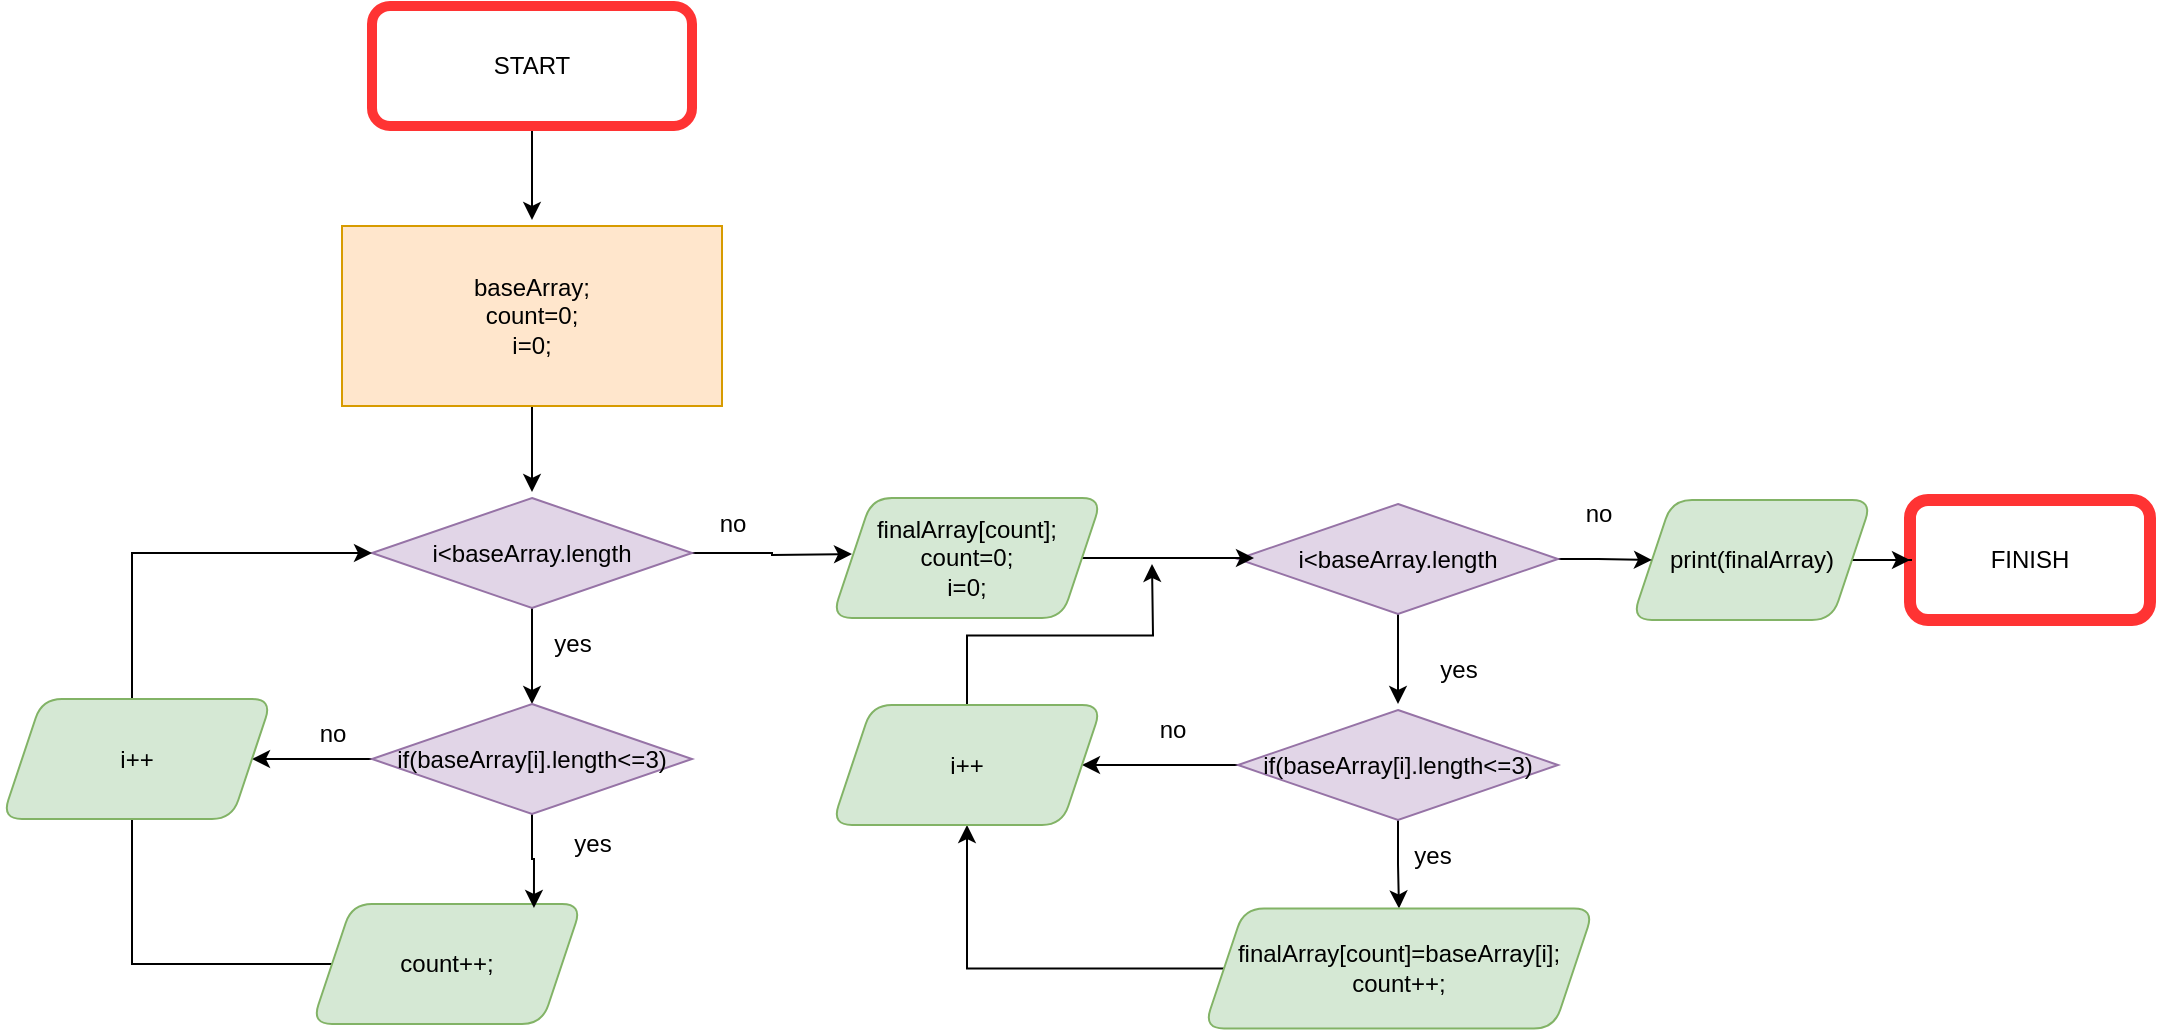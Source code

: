 <mxfile version="20.2.2" type="device"><diagram id="D4GfPXr9P9a1JHF9CI_y" name="Page-1"><mxGraphModel dx="595" dy="789" grid="1" gridSize="10" guides="1" tooltips="1" connect="1" arrows="1" fold="1" page="1" pageScale="1" pageWidth="827" pageHeight="1169" math="0" shadow="0"><root><mxCell id="0"/><mxCell id="1" parent="0"/><mxCell id="fBpGF7Ltkav53cW8waeO-4" value="" style="edgeStyle=orthogonalEdgeStyle;rounded=0;orthogonalLoop=1;jettySize=auto;html=1;" edge="1" parent="1" source="fBpGF7Ltkav53cW8waeO-5"><mxGeometry relative="1" as="geometry"><mxPoint x="1210" y="418" as="targetPoint"/></mxGeometry></mxCell><mxCell id="fBpGF7Ltkav53cW8waeO-5" value="START" style="rounded=1;whiteSpace=wrap;html=1;strokeColor=#FF3333;strokeWidth=5;" vertex="1" parent="1"><mxGeometry x="1130" y="311" width="160" height="60" as="geometry"/></mxCell><mxCell id="fBpGF7Ltkav53cW8waeO-6" style="edgeStyle=orthogonalEdgeStyle;rounded=0;orthogonalLoop=1;jettySize=auto;html=1;exitX=0.5;exitY=1;exitDx=0;exitDy=0;" edge="1" parent="1" source="fBpGF7Ltkav53cW8waeO-7"><mxGeometry relative="1" as="geometry"><mxPoint x="1210" y="554" as="targetPoint"/></mxGeometry></mxCell><mxCell id="fBpGF7Ltkav53cW8waeO-7" value="baseArray;&lt;br&gt;count=0;&lt;br&gt;i=0;" style="whiteSpace=wrap;html=1;strokeColor=#d79b00;strokeWidth=1;fillColor=#ffe6cc;" vertex="1" parent="1"><mxGeometry x="1115" y="421" width="190" height="90" as="geometry"/></mxCell><mxCell id="fBpGF7Ltkav53cW8waeO-29" value="FINISH" style="whiteSpace=wrap;html=1;rounded=1;strokeColor=#FF3333;strokeWidth=6;" vertex="1" parent="1"><mxGeometry x="1899" y="558" width="120" height="60" as="geometry"/></mxCell><mxCell id="fBpGF7Ltkav53cW8waeO-37" style="edgeStyle=orthogonalEdgeStyle;rounded=0;orthogonalLoop=1;jettySize=auto;html=1;exitX=0.5;exitY=1;exitDx=0;exitDy=0;fontSize=12;" edge="1" parent="1" source="fBpGF7Ltkav53cW8waeO-35"><mxGeometry relative="1" as="geometry"><mxPoint x="1210" y="660" as="targetPoint"/></mxGeometry></mxCell><mxCell id="fBpGF7Ltkav53cW8waeO-41" style="edgeStyle=orthogonalEdgeStyle;rounded=0;orthogonalLoop=1;jettySize=auto;html=1;exitX=1;exitY=0.5;exitDx=0;exitDy=0;fontSize=12;" edge="1" parent="1" source="fBpGF7Ltkav53cW8waeO-35"><mxGeometry relative="1" as="geometry"><mxPoint x="1370" y="585" as="targetPoint"/></mxGeometry></mxCell><mxCell id="fBpGF7Ltkav53cW8waeO-35" value="i&amp;lt;baseArray.length" style="rhombus;whiteSpace=wrap;html=1;fillColor=#e1d5e7;strokeColor=#9673a6;strokeWidth=1;" vertex="1" parent="1"><mxGeometry x="1130" y="557" width="160" height="55" as="geometry"/></mxCell><mxCell id="fBpGF7Ltkav53cW8waeO-69" style="edgeStyle=orthogonalEdgeStyle;rounded=0;orthogonalLoop=1;jettySize=auto;html=1;entryX=0;entryY=0.5;entryDx=0;entryDy=0;fontSize=12;" edge="1" parent="1" source="fBpGF7Ltkav53cW8waeO-36" target="fBpGF7Ltkav53cW8waeO-29"><mxGeometry relative="1" as="geometry"/></mxCell><mxCell id="fBpGF7Ltkav53cW8waeO-36" value="print(finalArray)" style="shape=parallelogram;perimeter=parallelogramPerimeter;whiteSpace=wrap;html=1;fixedSize=1;rounded=1;fillColor=#d5e8d4;strokeColor=#82b366;" vertex="1" parent="1"><mxGeometry x="1760" y="558" width="120" height="60" as="geometry"/></mxCell><mxCell id="fBpGF7Ltkav53cW8waeO-39" style="edgeStyle=orthogonalEdgeStyle;rounded=0;orthogonalLoop=1;jettySize=auto;html=1;entryX=0;entryY=0.5;entryDx=0;entryDy=0;fontSize=12;exitX=0;exitY=0.5;exitDx=0;exitDy=0;" edge="1" parent="1" source="fBpGF7Ltkav53cW8waeO-38" target="fBpGF7Ltkav53cW8waeO-35"><mxGeometry relative="1" as="geometry"><Array as="points"><mxPoint x="1010" y="790"/><mxPoint x="1010" y="585"/></Array></mxGeometry></mxCell><mxCell id="fBpGF7Ltkav53cW8waeO-38" value="count++;" style="shape=parallelogram;perimeter=parallelogramPerimeter;whiteSpace=wrap;html=1;fixedSize=1;rounded=1;fillColor=#d5e8d4;strokeColor=#82b366;" vertex="1" parent="1"><mxGeometry x="1100" y="760" width="135" height="60" as="geometry"/></mxCell><mxCell id="fBpGF7Ltkav53cW8waeO-40" value="yes" style="text;html=1;align=center;verticalAlign=middle;resizable=0;points=[];autosize=1;strokeColor=none;fillColor=none;fontSize=12;" vertex="1" parent="1"><mxGeometry x="1210" y="615" width="40" height="30" as="geometry"/></mxCell><mxCell id="fBpGF7Ltkav53cW8waeO-42" value="no" style="text;html=1;align=center;verticalAlign=middle;resizable=0;points=[];autosize=1;strokeColor=none;fillColor=none;fontSize=12;" vertex="1" parent="1"><mxGeometry x="1290" y="555" width="40" height="30" as="geometry"/></mxCell><mxCell id="fBpGF7Ltkav53cW8waeO-45" style="edgeStyle=orthogonalEdgeStyle;rounded=0;orthogonalLoop=1;jettySize=auto;html=1;entryX=0.822;entryY=0.033;entryDx=0;entryDy=0;entryPerimeter=0;fontSize=12;" edge="1" parent="1" source="fBpGF7Ltkav53cW8waeO-43" target="fBpGF7Ltkav53cW8waeO-38"><mxGeometry relative="1" as="geometry"/></mxCell><mxCell id="fBpGF7Ltkav53cW8waeO-46" style="edgeStyle=orthogonalEdgeStyle;rounded=0;orthogonalLoop=1;jettySize=auto;html=1;exitX=0;exitY=0.5;exitDx=0;exitDy=0;fontSize=12;entryX=1;entryY=0.5;entryDx=0;entryDy=0;" edge="1" parent="1" source="fBpGF7Ltkav53cW8waeO-43" target="fBpGF7Ltkav53cW8waeO-49"><mxGeometry relative="1" as="geometry"><mxPoint x="1110" y="688" as="targetPoint"/></mxGeometry></mxCell><mxCell id="fBpGF7Ltkav53cW8waeO-43" value="if(baseArray[i].length&amp;lt;=3)" style="rhombus;whiteSpace=wrap;html=1;fillColor=#e1d5e7;strokeColor=#9673a6;strokeWidth=1;" vertex="1" parent="1"><mxGeometry x="1130" y="660" width="160" height="55" as="geometry"/></mxCell><mxCell id="fBpGF7Ltkav53cW8waeO-47" value="yes" style="text;html=1;align=center;verticalAlign=middle;resizable=0;points=[];autosize=1;strokeColor=none;fillColor=none;fontSize=12;" vertex="1" parent="1"><mxGeometry x="1220" y="715" width="40" height="30" as="geometry"/></mxCell><mxCell id="fBpGF7Ltkav53cW8waeO-48" value="no" style="text;html=1;align=center;verticalAlign=middle;resizable=0;points=[];autosize=1;strokeColor=none;fillColor=none;fontSize=12;" vertex="1" parent="1"><mxGeometry x="1090" y="660" width="40" height="30" as="geometry"/></mxCell><mxCell id="fBpGF7Ltkav53cW8waeO-49" value="i++" style="shape=parallelogram;perimeter=parallelogramPerimeter;whiteSpace=wrap;html=1;fixedSize=1;rounded=1;fillColor=#d5e8d4;strokeColor=#82b366;" vertex="1" parent="1"><mxGeometry x="945" y="657.5" width="135" height="60" as="geometry"/></mxCell><mxCell id="fBpGF7Ltkav53cW8waeO-55" style="edgeStyle=orthogonalEdgeStyle;rounded=0;orthogonalLoop=1;jettySize=auto;html=1;fontSize=12;" edge="1" parent="1" source="fBpGF7Ltkav53cW8waeO-50"><mxGeometry relative="1" as="geometry"><mxPoint x="1643" y="660" as="targetPoint"/></mxGeometry></mxCell><mxCell id="fBpGF7Ltkav53cW8waeO-68" style="edgeStyle=orthogonalEdgeStyle;rounded=0;orthogonalLoop=1;jettySize=auto;html=1;fontSize=12;" edge="1" parent="1" source="fBpGF7Ltkav53cW8waeO-50" target="fBpGF7Ltkav53cW8waeO-36"><mxGeometry relative="1" as="geometry"/></mxCell><mxCell id="fBpGF7Ltkav53cW8waeO-50" value="i&amp;lt;baseArray.length" style="rhombus;whiteSpace=wrap;html=1;fillColor=#e1d5e7;strokeColor=#9673a6;strokeWidth=1;" vertex="1" parent="1"><mxGeometry x="1563" y="560" width="160" height="55" as="geometry"/></mxCell><mxCell id="fBpGF7Ltkav53cW8waeO-61" style="edgeStyle=orthogonalEdgeStyle;rounded=0;orthogonalLoop=1;jettySize=auto;html=1;fontSize=12;" edge="1" parent="1" source="fBpGF7Ltkav53cW8waeO-51" target="fBpGF7Ltkav53cW8waeO-59"><mxGeometry relative="1" as="geometry"/></mxCell><mxCell id="fBpGF7Ltkav53cW8waeO-62" style="edgeStyle=orthogonalEdgeStyle;rounded=0;orthogonalLoop=1;jettySize=auto;html=1;entryX=1;entryY=0.5;entryDx=0;entryDy=0;fontSize=12;" edge="1" parent="1" source="fBpGF7Ltkav53cW8waeO-51" target="fBpGF7Ltkav53cW8waeO-60"><mxGeometry relative="1" as="geometry"/></mxCell><mxCell id="fBpGF7Ltkav53cW8waeO-51" value="if(baseArray[i].length&amp;lt;=3)" style="rhombus;whiteSpace=wrap;html=1;fillColor=#e1d5e7;strokeColor=#9673a6;strokeWidth=1;" vertex="1" parent="1"><mxGeometry x="1563" y="663" width="160" height="55" as="geometry"/></mxCell><mxCell id="fBpGF7Ltkav53cW8waeO-54" style="edgeStyle=orthogonalEdgeStyle;rounded=0;orthogonalLoop=1;jettySize=auto;html=1;exitX=1;exitY=0.5;exitDx=0;exitDy=0;entryX=0.05;entryY=0.491;entryDx=0;entryDy=0;entryPerimeter=0;fontSize=12;" edge="1" parent="1" source="fBpGF7Ltkav53cW8waeO-52" target="fBpGF7Ltkav53cW8waeO-50"><mxGeometry relative="1" as="geometry"/></mxCell><mxCell id="fBpGF7Ltkav53cW8waeO-52" value="finalArray[count];&lt;br&gt;count=0;&lt;br&gt;i=0;" style="shape=parallelogram;perimeter=parallelogramPerimeter;whiteSpace=wrap;html=1;fixedSize=1;rounded=1;fillColor=#d5e8d4;strokeColor=#82b366;" vertex="1" parent="1"><mxGeometry x="1360" y="557" width="135" height="60" as="geometry"/></mxCell><mxCell id="fBpGF7Ltkav53cW8waeO-56" value="yes" style="text;html=1;align=center;verticalAlign=middle;resizable=0;points=[];autosize=1;strokeColor=none;fillColor=none;fontSize=12;" vertex="1" parent="1"><mxGeometry x="1653" y="627.5" width="40" height="30" as="geometry"/></mxCell><mxCell id="fBpGF7Ltkav53cW8waeO-57" value="no" style="text;html=1;align=center;verticalAlign=middle;resizable=0;points=[];autosize=1;strokeColor=none;fillColor=none;fontSize=12;" vertex="1" parent="1"><mxGeometry x="1723" y="550" width="40" height="30" as="geometry"/></mxCell><mxCell id="fBpGF7Ltkav53cW8waeO-63" style="edgeStyle=orthogonalEdgeStyle;rounded=0;orthogonalLoop=1;jettySize=auto;html=1;entryX=0.5;entryY=1;entryDx=0;entryDy=0;fontSize=12;" edge="1" parent="1" source="fBpGF7Ltkav53cW8waeO-59" target="fBpGF7Ltkav53cW8waeO-60"><mxGeometry relative="1" as="geometry"/></mxCell><mxCell id="fBpGF7Ltkav53cW8waeO-59" value="finalArray[count]=baseArray[i];&lt;br&gt;count++;" style="shape=parallelogram;perimeter=parallelogramPerimeter;whiteSpace=wrap;html=1;fixedSize=1;rounded=1;fillColor=#d5e8d4;strokeColor=#82b366;" vertex="1" parent="1"><mxGeometry x="1546" y="762.25" width="195" height="60" as="geometry"/></mxCell><mxCell id="fBpGF7Ltkav53cW8waeO-65" style="edgeStyle=orthogonalEdgeStyle;rounded=0;orthogonalLoop=1;jettySize=auto;html=1;exitX=0.5;exitY=0;exitDx=0;exitDy=0;fontSize=12;" edge="1" parent="1" source="fBpGF7Ltkav53cW8waeO-60"><mxGeometry relative="1" as="geometry"><mxPoint x="1520" y="590" as="targetPoint"/></mxGeometry></mxCell><mxCell id="fBpGF7Ltkav53cW8waeO-60" value="i++" style="shape=parallelogram;perimeter=parallelogramPerimeter;whiteSpace=wrap;html=1;fixedSize=1;rounded=1;fillColor=#d5e8d4;strokeColor=#82b366;" vertex="1" parent="1"><mxGeometry x="1360" y="660.5" width="135" height="60" as="geometry"/></mxCell><mxCell id="fBpGF7Ltkav53cW8waeO-66" value="yes" style="text;html=1;align=center;verticalAlign=middle;resizable=0;points=[];autosize=1;strokeColor=none;fillColor=none;fontSize=12;" vertex="1" parent="1"><mxGeometry x="1640" y="720.5" width="40" height="30" as="geometry"/></mxCell><mxCell id="fBpGF7Ltkav53cW8waeO-67" value="no" style="text;html=1;align=center;verticalAlign=middle;resizable=0;points=[];autosize=1;strokeColor=none;fillColor=none;fontSize=12;" vertex="1" parent="1"><mxGeometry x="1510" y="657.5" width="40" height="30" as="geometry"/></mxCell></root></mxGraphModel></diagram></mxfile>